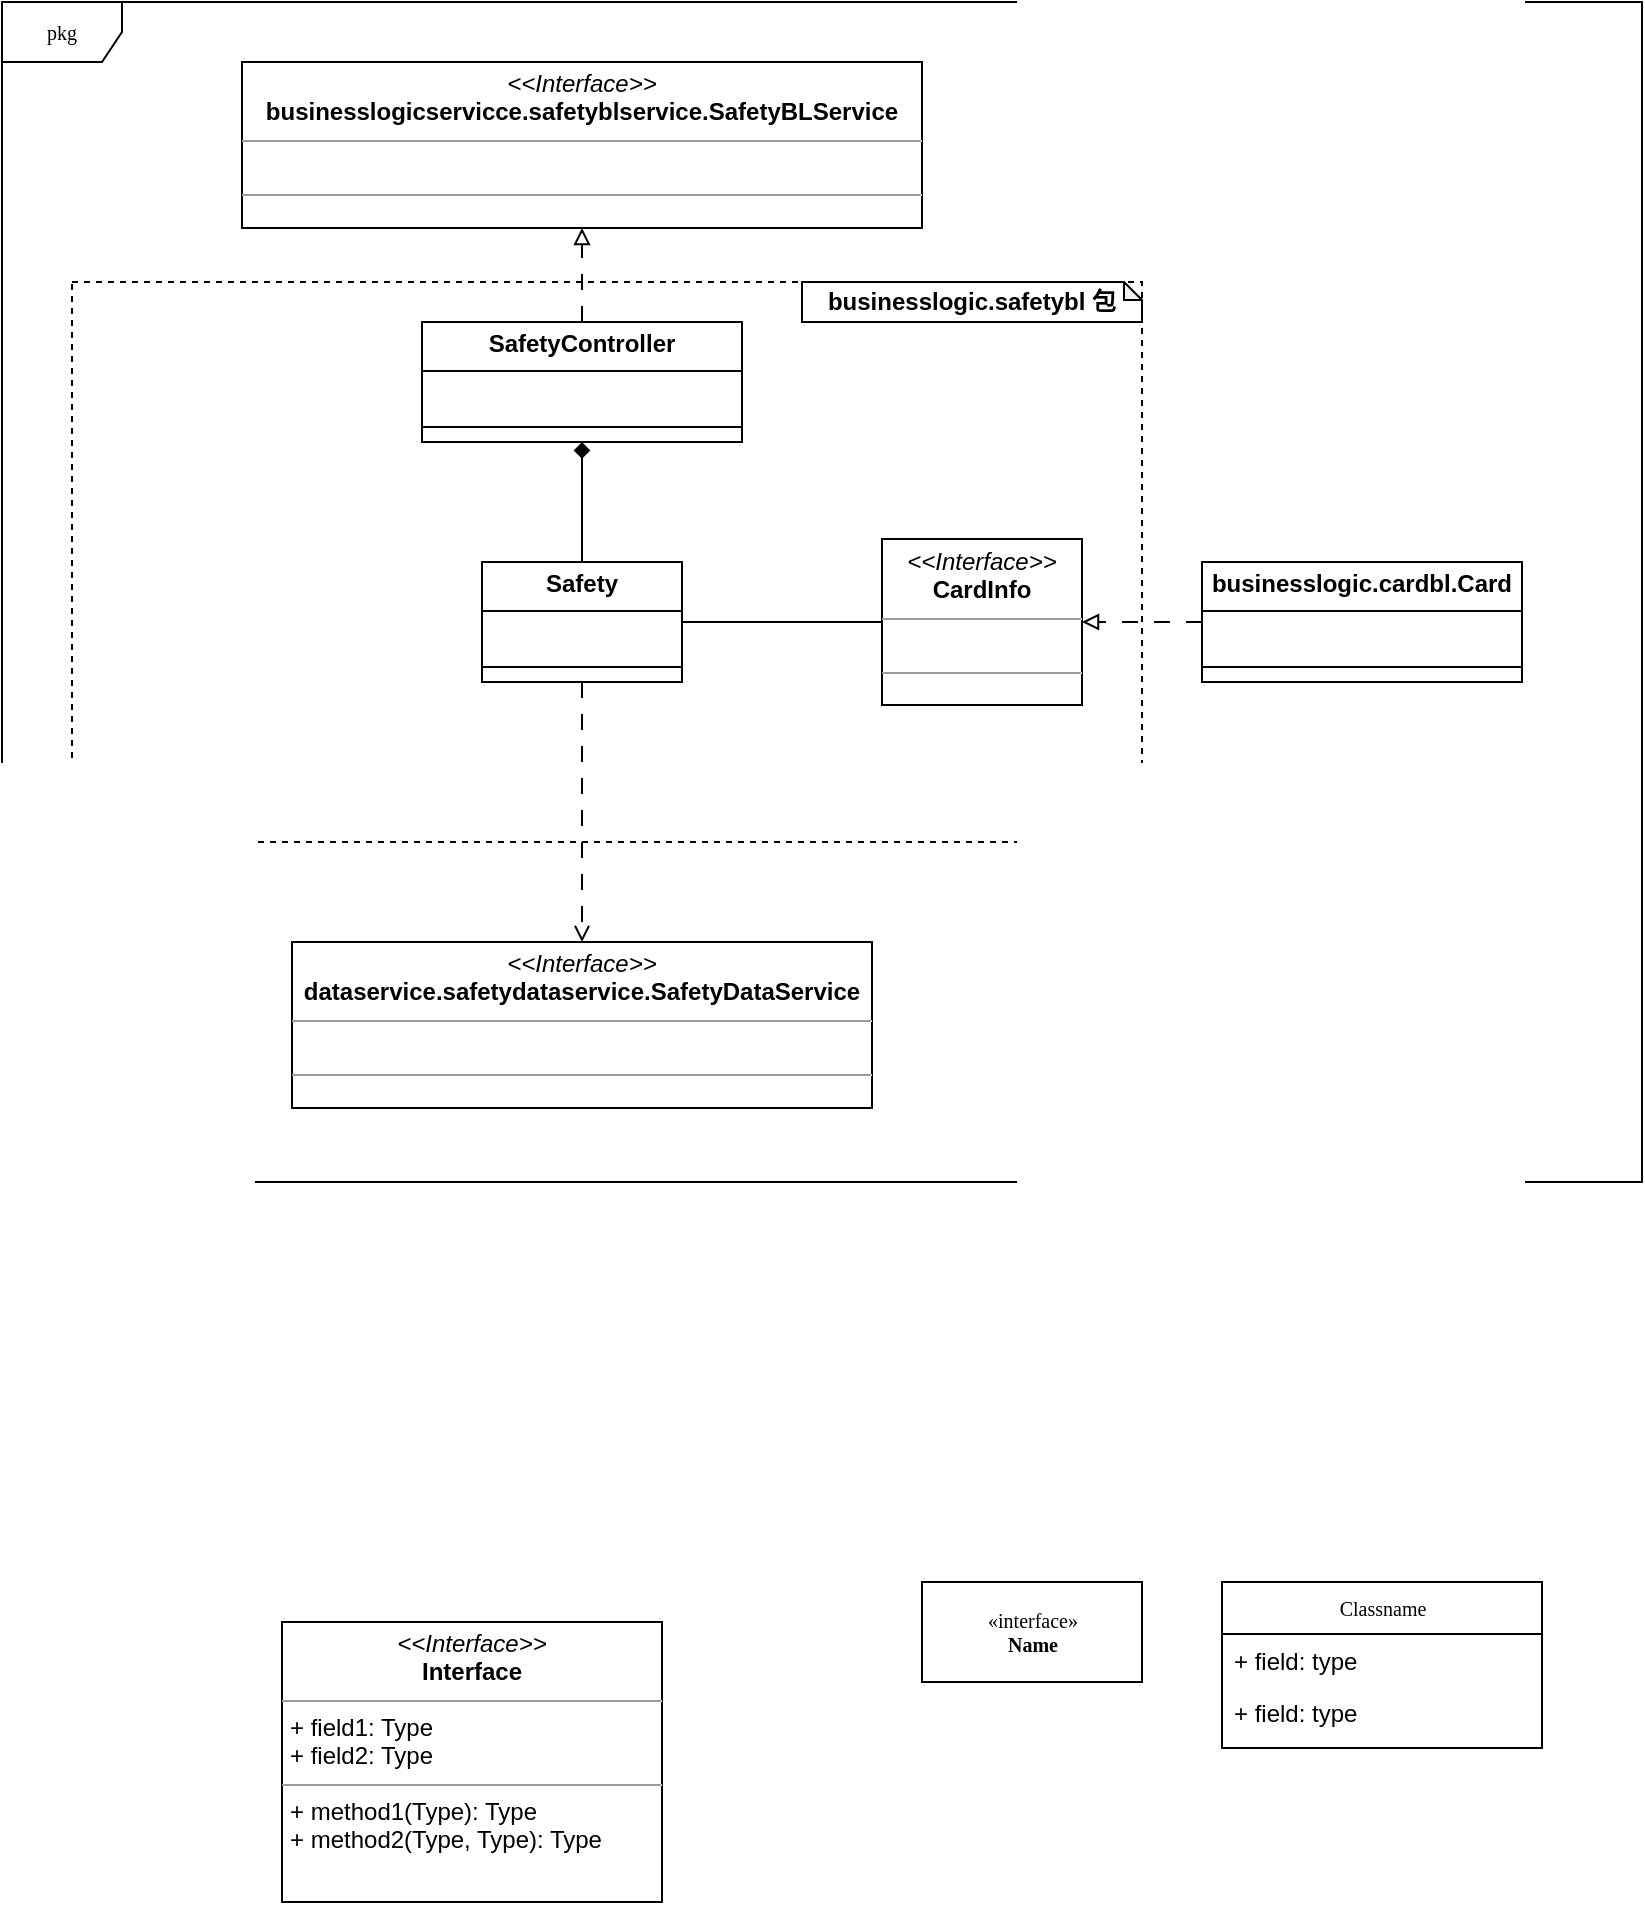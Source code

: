 <mxfile version="24.5.4" type="github" pages="3">
  <diagram name="Safety" id="c4acf3e9-155e-7222-9cf6-157b1a14988f">
    <mxGraphModel dx="1045" dy="985" grid="1" gridSize="10" guides="1" tooltips="1" connect="1" arrows="1" fold="1" page="1" pageScale="1" pageWidth="850" pageHeight="1100" background="none" math="0" shadow="0">
      <root>
        <mxCell id="0" />
        <mxCell id="1" parent="0" />
        <mxCell id="5d2195bd80daf111-5" value="Classname" style="swimlane;html=1;fontStyle=0;childLayout=stackLayout;horizontal=1;startSize=26;fillColor=none;horizontalStack=0;resizeParent=1;resizeLast=0;collapsible=1;marginBottom=0;swimlaneFillColor=#ffffff;rounded=0;shadow=0;comic=0;labelBackgroundColor=none;strokeWidth=1;fontFamily=Verdana;fontSize=10;align=center;" parent="1" vertex="1">
          <mxGeometry x="630" y="810" width="160" height="83" as="geometry" />
        </mxCell>
        <mxCell id="5d2195bd80daf111-6" value="+ field: type" style="text;html=1;strokeColor=none;fillColor=none;align=left;verticalAlign=top;spacingLeft=4;spacingRight=4;whiteSpace=wrap;overflow=hidden;rotatable=0;points=[[0,0.5],[1,0.5]];portConstraint=eastwest;" parent="5d2195bd80daf111-5" vertex="1">
          <mxGeometry y="26" width="160" height="26" as="geometry" />
        </mxCell>
        <mxCell id="5d2195bd80daf111-7" value="+ field: type" style="text;html=1;strokeColor=none;fillColor=none;align=left;verticalAlign=top;spacingLeft=4;spacingRight=4;whiteSpace=wrap;overflow=hidden;rotatable=0;points=[[0,0.5],[1,0.5]];portConstraint=eastwest;" parent="5d2195bd80daf111-5" vertex="1">
          <mxGeometry y="52" width="160" height="26" as="geometry" />
        </mxCell>
        <mxCell id="5d2195bd80daf111-13" value="&amp;laquo;interface&amp;raquo;&lt;br&gt;&lt;b&gt;Name&lt;/b&gt;" style="html=1;rounded=0;shadow=0;comic=0;labelBackgroundColor=none;strokeWidth=1;fontFamily=Verdana;fontSize=10;align=center;" parent="1" vertex="1">
          <mxGeometry x="480" y="810" width="110" height="50" as="geometry" />
        </mxCell>
        <mxCell id="5d2195bd80daf111-20" value="&lt;p style=&quot;margin:0px;margin-top:4px;text-align:center;&quot;&gt;&lt;i&gt;&amp;lt;&amp;lt;Interface&amp;gt;&amp;gt;&lt;/i&gt;&lt;br/&gt;&lt;b&gt;Interface&lt;/b&gt;&lt;/p&gt;&lt;hr size=&quot;1&quot;/&gt;&lt;p style=&quot;margin:0px;margin-left:4px;&quot;&gt;+ field1: Type&lt;br/&gt;+ field2: Type&lt;/p&gt;&lt;hr size=&quot;1&quot;/&gt;&lt;p style=&quot;margin:0px;margin-left:4px;&quot;&gt;+ method1(Type): Type&lt;br/&gt;+ method2(Type, Type): Type&lt;/p&gt;" style="verticalAlign=top;align=left;overflow=fill;fontSize=12;fontFamily=Helvetica;html=1;rounded=0;shadow=0;comic=0;labelBackgroundColor=none;strokeWidth=1" parent="1" vertex="1">
          <mxGeometry x="160" y="830" width="190" height="140" as="geometry" />
        </mxCell>
        <mxCell id="M2q0sgIVt3zOWK69sO0r-18" value="" style="group" vertex="1" connectable="0" parent="1">
          <mxGeometry x="20" y="20" width="820" height="590" as="geometry" />
        </mxCell>
        <mxCell id="17acba5748e5396b-1" value="pkg" style="shape=umlFrame;whiteSpace=wrap;html=1;rounded=0;shadow=0;comic=0;labelBackgroundColor=none;strokeWidth=1;fontFamily=Verdana;fontSize=10;align=center;" parent="M2q0sgIVt3zOWK69sO0r-18" vertex="1">
          <mxGeometry width="820" height="590" as="geometry" />
        </mxCell>
        <mxCell id="M2q0sgIVt3zOWK69sO0r-16" value="" style="rounded=0;whiteSpace=wrap;html=1;fillColor=none;dashed=1;" vertex="1" parent="M2q0sgIVt3zOWK69sO0r-18">
          <mxGeometry x="35" y="140" width="535" height="280" as="geometry" />
        </mxCell>
        <mxCell id="5d2195bd80daf111-18" value="&lt;p style=&quot;margin:0px;margin-top:4px;text-align:center;&quot;&gt;&lt;i&gt;&amp;lt;&amp;lt;Interface&amp;gt;&amp;gt;&lt;/i&gt;&lt;br&gt;&lt;b&gt;businesslogicservicce.safetyblservice.SafetyBLService&lt;/b&gt;&lt;/p&gt;&lt;hr size=&quot;1&quot;&gt;&lt;p style=&quot;margin:0px;margin-left:4px;&quot;&gt;&lt;br&gt;&lt;/p&gt;&lt;hr size=&quot;1&quot;&gt;&lt;p style=&quot;margin:0px;margin-left:4px;&quot;&gt;&lt;br&gt;&lt;/p&gt;" style="verticalAlign=top;align=left;overflow=fill;fontSize=12;fontFamily=Helvetica;html=1;rounded=0;shadow=0;comic=0;labelBackgroundColor=none;strokeWidth=1" parent="M2q0sgIVt3zOWK69sO0r-18" vertex="1">
          <mxGeometry x="120" y="30" width="340" height="83" as="geometry" />
        </mxCell>
        <mxCell id="M2q0sgIVt3zOWK69sO0r-2" value="" style="rounded=0;orthogonalLoop=1;jettySize=auto;html=1;endArrow=block;endFill=0;dashed=1;dashPattern=8 8;" edge="1" parent="M2q0sgIVt3zOWK69sO0r-18" source="M2q0sgIVt3zOWK69sO0r-1" target="5d2195bd80daf111-18">
          <mxGeometry relative="1" as="geometry" />
        </mxCell>
        <mxCell id="M2q0sgIVt3zOWK69sO0r-1" value="&lt;p style=&quot;margin:0px;margin-top:4px;text-align:center;&quot;&gt;&lt;b&gt;SafetyController&lt;/b&gt;&lt;br&gt;&lt;/p&gt;&lt;hr size=&quot;1&quot; style=&quot;border-style:solid;&quot;&gt;&lt;p style=&quot;margin:0px;margin-left:4px;&quot;&gt;&lt;br&gt;&lt;/p&gt;&lt;hr size=&quot;1&quot; style=&quot;border-style:solid;&quot;&gt;&lt;p style=&quot;margin:0px;margin-left:4px;&quot;&gt;&lt;br&gt;&lt;/p&gt;" style="verticalAlign=top;align=left;overflow=fill;html=1;whiteSpace=wrap;" vertex="1" parent="M2q0sgIVt3zOWK69sO0r-18">
          <mxGeometry x="210" y="160" width="160" height="60" as="geometry" />
        </mxCell>
        <mxCell id="M2q0sgIVt3zOWK69sO0r-5" value="" style="rounded=0;orthogonalLoop=1;jettySize=auto;html=1;endArrow=diamond;endFill=1;" edge="1" parent="M2q0sgIVt3zOWK69sO0r-18" source="M2q0sgIVt3zOWK69sO0r-3" target="M2q0sgIVt3zOWK69sO0r-1">
          <mxGeometry relative="1" as="geometry" />
        </mxCell>
        <mxCell id="M2q0sgIVt3zOWK69sO0r-8" value="" style="rounded=0;orthogonalLoop=1;jettySize=auto;html=1;endArrow=open;endFill=0;dashed=1;dashPattern=8 8;" edge="1" parent="M2q0sgIVt3zOWK69sO0r-18" source="M2q0sgIVt3zOWK69sO0r-3" target="M2q0sgIVt3zOWK69sO0r-6">
          <mxGeometry relative="1" as="geometry" />
        </mxCell>
        <mxCell id="M2q0sgIVt3zOWK69sO0r-10" style="rounded=0;orthogonalLoop=1;jettySize=auto;html=1;exitX=1;exitY=0.5;exitDx=0;exitDy=0;endArrow=none;endFill=0;" edge="1" parent="M2q0sgIVt3zOWK69sO0r-18" source="M2q0sgIVt3zOWK69sO0r-3" target="M2q0sgIVt3zOWK69sO0r-9">
          <mxGeometry relative="1" as="geometry" />
        </mxCell>
        <mxCell id="M2q0sgIVt3zOWK69sO0r-3" value="&lt;p style=&quot;margin:0px;margin-top:4px;text-align:center;&quot;&gt;&lt;b&gt;Safety&lt;/b&gt;&lt;br&gt;&lt;/p&gt;&lt;hr size=&quot;1&quot; style=&quot;border-style:solid;&quot;&gt;&lt;p style=&quot;margin:0px;margin-left:4px;&quot;&gt;&lt;br&gt;&lt;/p&gt;&lt;hr size=&quot;1&quot; style=&quot;border-style:solid;&quot;&gt;&lt;p style=&quot;margin:0px;margin-left:4px;&quot;&gt;&lt;br&gt;&lt;/p&gt;" style="verticalAlign=top;align=left;overflow=fill;html=1;whiteSpace=wrap;" vertex="1" parent="M2q0sgIVt3zOWK69sO0r-18">
          <mxGeometry x="240" y="280" width="100" height="60" as="geometry" />
        </mxCell>
        <mxCell id="M2q0sgIVt3zOWK69sO0r-6" value="&lt;p style=&quot;margin:0px;margin-top:4px;text-align:center;&quot;&gt;&lt;i&gt;&amp;lt;&amp;lt;Interface&amp;gt;&amp;gt;&lt;/i&gt;&lt;br&gt;&lt;b&gt;dataservice.safetydataservice.SafetyDataService&lt;/b&gt;&lt;/p&gt;&lt;hr size=&quot;1&quot;&gt;&lt;p style=&quot;margin:0px;margin-left:4px;&quot;&gt;&lt;br&gt;&lt;/p&gt;&lt;hr size=&quot;1&quot;&gt;&lt;p style=&quot;margin:0px;margin-left:4px;&quot;&gt;&lt;br&gt;&lt;/p&gt;" style="verticalAlign=top;align=left;overflow=fill;fontSize=12;fontFamily=Helvetica;html=1;rounded=0;shadow=0;comic=0;labelBackgroundColor=none;strokeWidth=1" vertex="1" parent="M2q0sgIVt3zOWK69sO0r-18">
          <mxGeometry x="145" y="470" width="290" height="83" as="geometry" />
        </mxCell>
        <mxCell id="M2q0sgIVt3zOWK69sO0r-9" value="&lt;p style=&quot;margin:0px;margin-top:4px;text-align:center;&quot;&gt;&lt;i&gt;&amp;lt;&amp;lt;Interface&amp;gt;&amp;gt;&lt;/i&gt;&lt;br&gt;&lt;b&gt;CardInfo&lt;/b&gt;&lt;/p&gt;&lt;hr size=&quot;1&quot;&gt;&lt;p style=&quot;margin:0px;margin-left:4px;&quot;&gt;&lt;br&gt;&lt;/p&gt;&lt;hr size=&quot;1&quot;&gt;&lt;p style=&quot;margin:0px;margin-left:4px;&quot;&gt;&lt;br&gt;&lt;/p&gt;" style="verticalAlign=top;align=left;overflow=fill;fontSize=12;fontFamily=Helvetica;html=1;rounded=0;shadow=0;comic=0;labelBackgroundColor=none;strokeWidth=1" vertex="1" parent="M2q0sgIVt3zOWK69sO0r-18">
          <mxGeometry x="440" y="268.5" width="100" height="83" as="geometry" />
        </mxCell>
        <mxCell id="M2q0sgIVt3zOWK69sO0r-12" value="" style="rounded=0;orthogonalLoop=1;jettySize=auto;html=1;endArrow=block;endFill=0;dashed=1;dashPattern=8 8;" edge="1" parent="M2q0sgIVt3zOWK69sO0r-18" source="M2q0sgIVt3zOWK69sO0r-11" target="M2q0sgIVt3zOWK69sO0r-9">
          <mxGeometry relative="1" as="geometry" />
        </mxCell>
        <mxCell id="M2q0sgIVt3zOWK69sO0r-11" value="&lt;p style=&quot;margin:0px;margin-top:4px;text-align:center;&quot;&gt;&lt;b style=&quot;text-wrap: nowrap;&quot;&gt;businesslogic.cardbl.Card&lt;/b&gt;&lt;br&gt;&lt;/p&gt;&lt;hr size=&quot;1&quot; style=&quot;border-style:solid;&quot;&gt;&lt;p style=&quot;margin:0px;margin-left:4px;&quot;&gt;&lt;br&gt;&lt;/p&gt;&lt;hr size=&quot;1&quot; style=&quot;border-style:solid;&quot;&gt;&lt;p style=&quot;margin:0px;margin-left:4px;&quot;&gt;&lt;br&gt;&lt;/p&gt;" style="verticalAlign=top;align=left;overflow=fill;html=1;whiteSpace=wrap;" vertex="1" parent="M2q0sgIVt3zOWK69sO0r-18">
          <mxGeometry x="600" y="280" width="160" height="60" as="geometry" />
        </mxCell>
        <mxCell id="M2q0sgIVt3zOWK69sO0r-15" value="&lt;b style=&quot;text-wrap: nowrap;&quot;&gt;businesslogic.safetybl 包&lt;/b&gt;" style="shape=note;whiteSpace=wrap;html=1;backgroundOutline=1;darkOpacity=0.05;size=9;" vertex="1" parent="M2q0sgIVt3zOWK69sO0r-18">
          <mxGeometry x="400" y="140" width="170" height="20" as="geometry" />
        </mxCell>
      </root>
    </mxGraphModel>
  </diagram>
  <diagram id="BR4gax-_9A5NHZaPHoTu" name="WithDraw">
    <mxGraphModel dx="1061" dy="426" grid="1" gridSize="10" guides="1" tooltips="1" connect="1" arrows="1" fold="1" page="1" pageScale="1" pageWidth="1169" pageHeight="827" math="0" shadow="0">
      <root>
        <mxCell id="0" />
        <mxCell id="1" parent="0" />
        <mxCell id="FDOjT2-U-1UDbjflAcAx-1" value="" style="group" vertex="1" connectable="0" parent="1">
          <mxGeometry x="30" y="10" width="820" height="620" as="geometry" />
        </mxCell>
        <mxCell id="FDOjT2-U-1UDbjflAcAx-2" value="pkg" style="shape=umlFrame;whiteSpace=wrap;html=1;rounded=0;shadow=0;comic=0;labelBackgroundColor=none;strokeWidth=1;fontFamily=Verdana;fontSize=10;align=center;" vertex="1" parent="FDOjT2-U-1UDbjflAcAx-1">
          <mxGeometry x="10" width="820" height="620" as="geometry" />
        </mxCell>
        <mxCell id="FDOjT2-U-1UDbjflAcAx-3" value="" style="rounded=0;whiteSpace=wrap;html=1;fillColor=none;dashed=1;" vertex="1" parent="FDOjT2-U-1UDbjflAcAx-1">
          <mxGeometry x="180" y="140" width="390" height="310" as="geometry" />
        </mxCell>
        <mxCell id="FDOjT2-U-1UDbjflAcAx-4" value="&lt;p style=&quot;margin:0px;margin-top:4px;text-align:center;&quot;&gt;&lt;i&gt;&amp;lt;&amp;lt;Interface&amp;gt;&amp;gt;&lt;/i&gt;&lt;br&gt;&lt;b&gt;businesslogicservice.withdrawblservice.WithdrawBLService&lt;/b&gt;&lt;/p&gt;&lt;hr size=&quot;1&quot;&gt;&lt;p style=&quot;margin:0px;margin-left:4px;&quot;&gt;&lt;br&gt;&lt;/p&gt;&lt;hr size=&quot;1&quot;&gt;&lt;p style=&quot;margin:0px;margin-left:4px;&quot;&gt;&lt;br&gt;&lt;/p&gt;" style="verticalAlign=top;align=left;overflow=fill;fontSize=12;fontFamily=Helvetica;html=1;rounded=0;shadow=0;comic=0;labelBackgroundColor=none;strokeWidth=1" vertex="1" parent="FDOjT2-U-1UDbjflAcAx-1">
          <mxGeometry x="110" y="30" width="360" height="83" as="geometry" />
        </mxCell>
        <mxCell id="FDOjT2-U-1UDbjflAcAx-5" value="" style="rounded=0;orthogonalLoop=1;jettySize=auto;html=1;endArrow=block;endFill=0;dashed=1;dashPattern=8 8;" edge="1" parent="FDOjT2-U-1UDbjflAcAx-1" source="FDOjT2-U-1UDbjflAcAx-6" target="FDOjT2-U-1UDbjflAcAx-4">
          <mxGeometry relative="1" as="geometry" />
        </mxCell>
        <mxCell id="FDOjT2-U-1UDbjflAcAx-6" value="&lt;p style=&quot;margin:0px;margin-top:4px;text-align:center;&quot;&gt;&lt;b&gt;WithdrawController&lt;/b&gt;&lt;br&gt;&lt;/p&gt;&lt;hr size=&quot;1&quot; style=&quot;border-style:solid;&quot;&gt;&lt;p style=&quot;margin:0px;margin-left:4px;&quot;&gt;&lt;br&gt;&lt;/p&gt;&lt;hr size=&quot;1&quot; style=&quot;border-style:solid;&quot;&gt;&lt;p style=&quot;margin:0px;margin-left:4px;&quot;&gt;&lt;br&gt;&lt;/p&gt;" style="verticalAlign=top;align=left;overflow=fill;html=1;whiteSpace=wrap;" vertex="1" parent="FDOjT2-U-1UDbjflAcAx-1">
          <mxGeometry x="210" y="160" width="160" height="60" as="geometry" />
        </mxCell>
        <mxCell id="FDOjT2-U-1UDbjflAcAx-7" value="" style="rounded=0;orthogonalLoop=1;jettySize=auto;html=1;endArrow=diamond;endFill=1;" edge="1" parent="FDOjT2-U-1UDbjflAcAx-1" source="FDOjT2-U-1UDbjflAcAx-10" target="FDOjT2-U-1UDbjflAcAx-6">
          <mxGeometry relative="1" as="geometry" />
        </mxCell>
        <mxCell id="FDOjT2-U-1UDbjflAcAx-8" value="" style="rounded=0;orthogonalLoop=1;jettySize=auto;html=1;endArrow=open;endFill=0;dashed=1;dashPattern=8 8;" edge="1" parent="FDOjT2-U-1UDbjflAcAx-1" source="FDOjT2-U-1UDbjflAcAx-10" target="FDOjT2-U-1UDbjflAcAx-11">
          <mxGeometry relative="1" as="geometry" />
        </mxCell>
        <mxCell id="FDOjT2-U-1UDbjflAcAx-9" style="rounded=0;orthogonalLoop=1;jettySize=auto;html=1;endArrow=none;endFill=0;" edge="1" parent="FDOjT2-U-1UDbjflAcAx-1" source="FDOjT2-U-1UDbjflAcAx-10" target="FDOjT2-U-1UDbjflAcAx-12">
          <mxGeometry relative="1" as="geometry" />
        </mxCell>
        <mxCell id="FDOjT2-U-1UDbjflAcAx-29" value="1" style="edgeLabel;html=1;align=center;verticalAlign=middle;resizable=0;points=[];" vertex="1" connectable="0" parent="FDOjT2-U-1UDbjflAcAx-9">
          <mxGeometry x="-0.779" y="1" relative="1" as="geometry">
            <mxPoint as="offset" />
          </mxGeometry>
        </mxCell>
        <mxCell id="FDOjT2-U-1UDbjflAcAx-22" style="rounded=0;orthogonalLoop=1;jettySize=auto;html=1;endArrow=none;endFill=0;" edge="1" parent="FDOjT2-U-1UDbjflAcAx-1" source="FDOjT2-U-1UDbjflAcAx-10" target="FDOjT2-U-1UDbjflAcAx-20">
          <mxGeometry relative="1" as="geometry" />
        </mxCell>
        <mxCell id="FDOjT2-U-1UDbjflAcAx-30" value="1" style="edgeLabel;html=1;align=center;verticalAlign=middle;resizable=0;points=[];" vertex="1" connectable="0" parent="FDOjT2-U-1UDbjflAcAx-22">
          <mxGeometry x="-0.842" relative="1" as="geometry">
            <mxPoint as="offset" />
          </mxGeometry>
        </mxCell>
        <mxCell id="FDOjT2-U-1UDbjflAcAx-10" value="&lt;p style=&quot;margin:0px;margin-top:4px;text-align:center;&quot;&gt;&lt;b&gt;Withdraw&lt;/b&gt;&lt;br&gt;&lt;/p&gt;&lt;hr size=&quot;1&quot; style=&quot;border-style:solid;&quot;&gt;&lt;p style=&quot;margin:0px;margin-left:4px;&quot;&gt;&lt;br&gt;&lt;/p&gt;&lt;hr size=&quot;1&quot; style=&quot;border-style:solid;&quot;&gt;&lt;p style=&quot;margin:0px;margin-left:4px;&quot;&gt;&lt;br&gt;&lt;/p&gt;" style="verticalAlign=top;align=left;overflow=fill;html=1;whiteSpace=wrap;" vertex="1" parent="FDOjT2-U-1UDbjflAcAx-1">
          <mxGeometry x="240" y="280" width="100" height="60" as="geometry" />
        </mxCell>
        <mxCell id="FDOjT2-U-1UDbjflAcAx-11" value="&lt;p style=&quot;margin:0px;margin-top:4px;text-align:center;&quot;&gt;&lt;i&gt;&amp;lt;&amp;lt;Interface&amp;gt;&amp;gt;&lt;/i&gt;&lt;br&gt;&lt;b&gt;dataservice.&lt;/b&gt;&lt;b&gt;withdraw&lt;/b&gt;&lt;b&gt;dataservice.W&lt;/b&gt;&lt;b&gt;ithdraw&lt;/b&gt;&lt;b&gt;DataService&lt;/b&gt;&lt;/p&gt;&lt;hr size=&quot;1&quot;&gt;&lt;p style=&quot;margin:0px;margin-left:4px;&quot;&gt;&lt;br&gt;&lt;/p&gt;&lt;hr size=&quot;1&quot;&gt;&lt;p style=&quot;margin:0px;margin-left:4px;&quot;&gt;&lt;br&gt;&lt;/p&gt;" style="verticalAlign=top;align=left;overflow=fill;fontSize=12;fontFamily=Helvetica;html=1;rounded=0;shadow=0;comic=0;labelBackgroundColor=none;strokeWidth=1" vertex="1" parent="FDOjT2-U-1UDbjflAcAx-1">
          <mxGeometry x="127.5" y="500" width="325" height="83" as="geometry" />
        </mxCell>
        <mxCell id="FDOjT2-U-1UDbjflAcAx-12" value="&lt;p style=&quot;margin:0px;margin-top:4px;text-align:center;&quot;&gt;&lt;i&gt;&amp;lt;&amp;lt;Interface&amp;gt;&amp;gt;&lt;/i&gt;&lt;br&gt;&lt;b&gt;CardInfo&lt;/b&gt;&lt;/p&gt;&lt;hr size=&quot;1&quot;&gt;&lt;p style=&quot;margin:0px;margin-left:4px;&quot;&gt;&lt;br&gt;&lt;/p&gt;&lt;hr size=&quot;1&quot;&gt;&lt;p style=&quot;margin:0px;margin-left:4px;&quot;&gt;&lt;br&gt;&lt;/p&gt;" style="verticalAlign=top;align=left;overflow=fill;fontSize=12;fontFamily=Helvetica;html=1;rounded=0;shadow=0;comic=0;labelBackgroundColor=none;strokeWidth=1" vertex="1" parent="FDOjT2-U-1UDbjflAcAx-1">
          <mxGeometry x="440" y="227" width="100" height="83" as="geometry" />
        </mxCell>
        <mxCell id="FDOjT2-U-1UDbjflAcAx-13" value="" style="rounded=0;orthogonalLoop=1;jettySize=auto;html=1;endArrow=block;endFill=0;dashed=1;dashPattern=8 8;" edge="1" parent="FDOjT2-U-1UDbjflAcAx-1" source="FDOjT2-U-1UDbjflAcAx-14" target="FDOjT2-U-1UDbjflAcAx-12">
          <mxGeometry relative="1" as="geometry" />
        </mxCell>
        <mxCell id="FDOjT2-U-1UDbjflAcAx-14" value="&lt;p style=&quot;margin:0px;margin-top:4px;text-align:center;&quot;&gt;&lt;b style=&quot;text-wrap: nowrap;&quot;&gt;businesslogic.cardbl.Card&lt;/b&gt;&lt;br&gt;&lt;/p&gt;&lt;hr size=&quot;1&quot; style=&quot;border-style:solid;&quot;&gt;&lt;p style=&quot;margin:0px;margin-left:4px;&quot;&gt;&lt;br&gt;&lt;/p&gt;&lt;hr size=&quot;1&quot; style=&quot;border-style:solid;&quot;&gt;&lt;p style=&quot;margin:0px;margin-left:4px;&quot;&gt;&lt;br&gt;&lt;/p&gt;" style="verticalAlign=top;align=left;overflow=fill;html=1;whiteSpace=wrap;" vertex="1" parent="FDOjT2-U-1UDbjflAcAx-1">
          <mxGeometry x="610" y="280" width="160" height="60" as="geometry" />
        </mxCell>
        <mxCell id="FDOjT2-U-1UDbjflAcAx-15" value="&lt;b style=&quot;text-wrap: nowrap;&quot;&gt;businesslogic.withdrawbl 包&lt;/b&gt;" style="shape=note;whiteSpace=wrap;html=1;backgroundOutline=1;darkOpacity=0.05;size=9;" vertex="1" parent="FDOjT2-U-1UDbjflAcAx-1">
          <mxGeometry x="390" y="140" width="180" height="20" as="geometry" />
        </mxCell>
        <mxCell id="FDOjT2-U-1UDbjflAcAx-20" value="&lt;p style=&quot;margin:0px;margin-top:4px;text-align:center;&quot;&gt;&lt;i&gt;&amp;lt;&amp;lt;Interface&amp;gt;&amp;gt;&lt;/i&gt;&lt;br&gt;&lt;b&gt;CardInfoUpdator&lt;/b&gt;&lt;/p&gt;&lt;hr size=&quot;1&quot;&gt;&lt;p style=&quot;margin:0px;margin-left:4px;&quot;&gt;&lt;br&gt;&lt;/p&gt;&lt;hr size=&quot;1&quot;&gt;&lt;p style=&quot;margin:0px;margin-left:4px;&quot;&gt;&lt;br&gt;&lt;/p&gt;" style="verticalAlign=top;align=left;overflow=fill;fontSize=12;fontFamily=Helvetica;html=1;rounded=0;shadow=0;comic=0;labelBackgroundColor=none;strokeWidth=1" vertex="1" parent="FDOjT2-U-1UDbjflAcAx-1">
          <mxGeometry x="440" y="330" width="100" height="83" as="geometry" />
        </mxCell>
        <mxCell id="FDOjT2-U-1UDbjflAcAx-21" value="" style="rounded=0;orthogonalLoop=1;jettySize=auto;html=1;endArrow=block;endFill=0;dashed=1;dashPattern=8 8;" edge="1" parent="FDOjT2-U-1UDbjflAcAx-1" source="FDOjT2-U-1UDbjflAcAx-14" target="FDOjT2-U-1UDbjflAcAx-20">
          <mxGeometry relative="1" as="geometry">
            <mxPoint x="620" y="346" as="sourcePoint" />
            <mxPoint x="550" y="324" as="targetPoint" />
          </mxGeometry>
        </mxCell>
        <mxCell id="FDOjT2-U-1UDbjflAcAx-24" style="rounded=0;orthogonalLoop=1;jettySize=auto;html=1;endArrow=diamondThin;endFill=1;startArrow=open;startFill=0;" edge="1" parent="FDOjT2-U-1UDbjflAcAx-1" source="FDOjT2-U-1UDbjflAcAx-23" target="FDOjT2-U-1UDbjflAcAx-10">
          <mxGeometry relative="1" as="geometry" />
        </mxCell>
        <mxCell id="FDOjT2-U-1UDbjflAcAx-25" value="1" style="edgeLabel;html=1;align=center;verticalAlign=middle;resizable=0;points=[];" vertex="1" connectable="0" parent="FDOjT2-U-1UDbjflAcAx-24">
          <mxGeometry x="-0.898" y="1" relative="1" as="geometry">
            <mxPoint x="7" y="-7" as="offset" />
          </mxGeometry>
        </mxCell>
        <mxCell id="FDOjT2-U-1UDbjflAcAx-27" value="1" style="edgeLabel;html=1;align=center;verticalAlign=middle;resizable=0;points=[];" vertex="1" connectable="0" parent="FDOjT2-U-1UDbjflAcAx-24">
          <mxGeometry x="0.699" relative="1" as="geometry">
            <mxPoint y="-10" as="offset" />
          </mxGeometry>
        </mxCell>
        <mxCell id="FDOjT2-U-1UDbjflAcAx-23" value="&lt;p style=&quot;margin:0px;margin-top:4px;text-align:center;&quot;&gt;&lt;b&gt;po.WithdrawPO&lt;/b&gt;&lt;br&gt;&lt;/p&gt;&lt;hr size=&quot;1&quot; style=&quot;border-style:solid;&quot;&gt;&lt;p style=&quot;margin:0px;margin-left:4px;&quot;&gt;&lt;br&gt;&lt;/p&gt;&lt;hr size=&quot;1&quot; style=&quot;border-style:solid;&quot;&gt;&lt;p style=&quot;margin:0px;margin-left:4px;&quot;&gt;&lt;br&gt;&lt;/p&gt;" style="verticalAlign=top;align=left;overflow=fill;html=1;whiteSpace=wrap;" vertex="1" parent="FDOjT2-U-1UDbjflAcAx-1">
          <mxGeometry x="40" y="220" width="100" height="60" as="geometry" />
        </mxCell>
      </root>
    </mxGraphModel>
  </diagram>
  <diagram id="dx-8q60CtmCiLyyMT3Cs" name="WithDrawSeq">
    <mxGraphModel dx="1008" dy="405" grid="1" gridSize="10" guides="1" tooltips="1" connect="1" arrows="1" fold="1" page="1" pageScale="1" pageWidth="1169" pageHeight="827" math="0" shadow="0">
      <root>
        <mxCell id="0" />
        <mxCell id="1" parent="0" />
      </root>
    </mxGraphModel>
  </diagram>
</mxfile>
